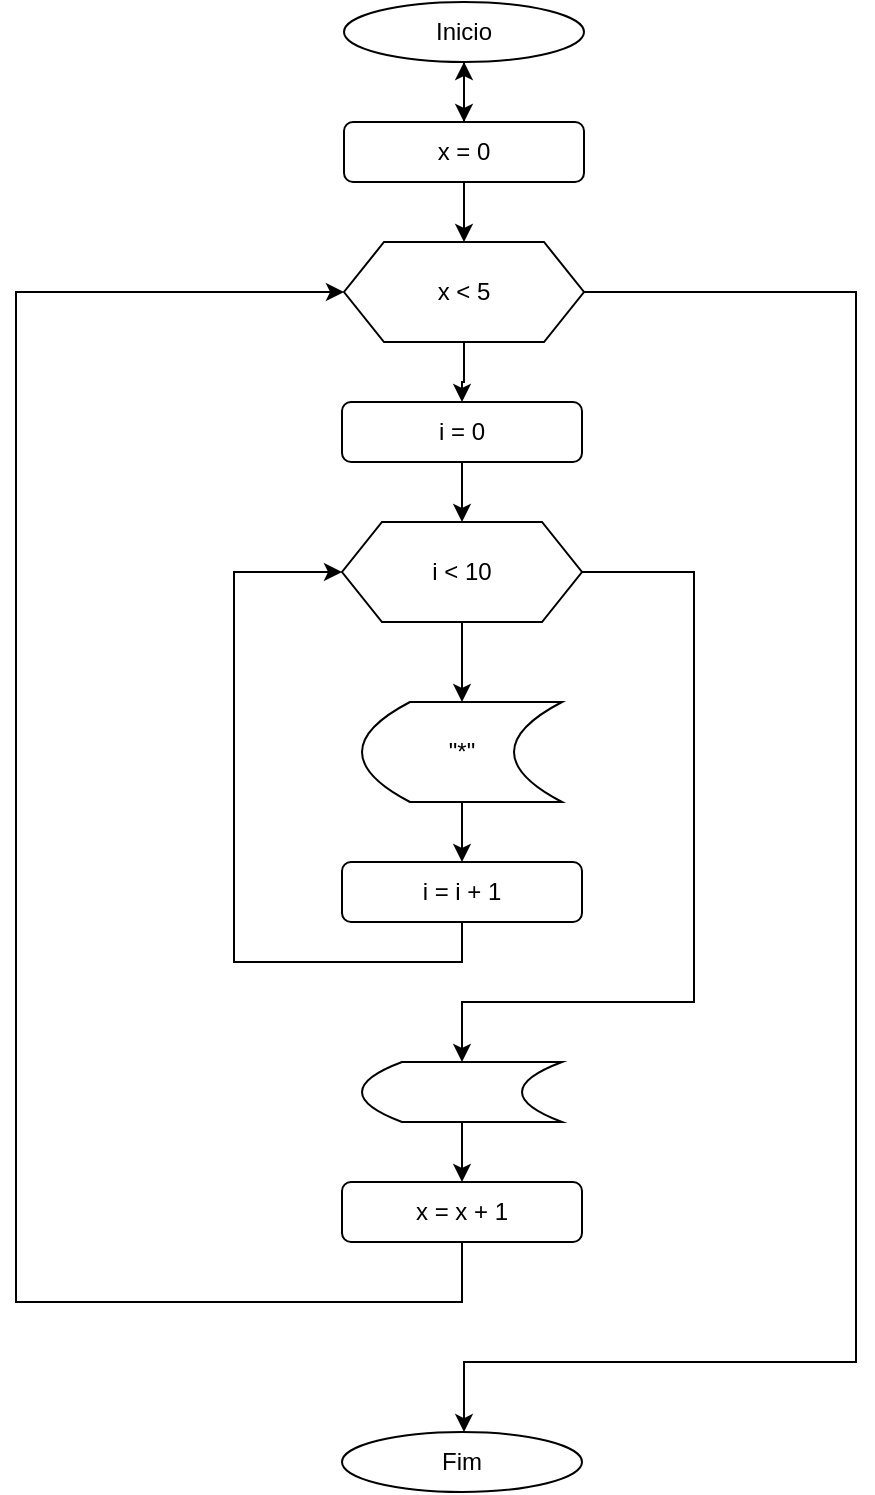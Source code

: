 <mxfile version="13.7.3" type="device"><diagram id="ha575R-qGSeWnll4WsHM" name="Página-1"><mxGraphModel dx="434" dy="2013" grid="1" gridSize="10" guides="1" tooltips="1" connect="1" arrows="1" fold="1" page="1" pageScale="1" pageWidth="827" pageHeight="1169" math="0" shadow="0"><root><mxCell id="0"/><mxCell id="1" parent="0"/><mxCell id="J9i7vLkAi6B9SCu07eii-11" value="" style="edgeStyle=orthogonalEdgeStyle;rounded=0;orthogonalLoop=1;jettySize=auto;html=1;entryX=0.5;entryY=0;entryDx=0;entryDy=0;" edge="1" parent="1" source="J9i7vLkAi6B9SCu07eii-1" target="J9i7vLkAi6B9SCu07eii-21"><mxGeometry relative="1" as="geometry"/></mxCell><mxCell id="J9i7vLkAi6B9SCu07eii-1" value="Inicio" style="ellipse;whiteSpace=wrap;html=1;" vertex="1" parent="1"><mxGeometry x="294" y="-160" width="120" height="30" as="geometry"/></mxCell><mxCell id="J9i7vLkAi6B9SCu07eii-2" value="Fim" style="ellipse;whiteSpace=wrap;html=1;" vertex="1" parent="1"><mxGeometry x="293" y="555" width="120" height="30" as="geometry"/></mxCell><mxCell id="J9i7vLkAi6B9SCu07eii-7" style="edgeStyle=orthogonalEdgeStyle;rounded=0;orthogonalLoop=1;jettySize=auto;html=1;exitX=0.5;exitY=1;exitDx=0;exitDy=0;entryX=0;entryY=0.5;entryDx=0;entryDy=0;" edge="1" parent="1" source="J9i7vLkAi6B9SCu07eii-13" target="J9i7vLkAi6B9SCu07eii-6"><mxGeometry relative="1" as="geometry"><mxPoint x="353.172" y="280" as="targetPoint"/><Array as="points"><mxPoint x="353" y="320"/><mxPoint x="239" y="320"/><mxPoint x="239" y="125"/></Array></mxGeometry></mxCell><mxCell id="J9i7vLkAi6B9SCu07eii-14" value="" style="edgeStyle=orthogonalEdgeStyle;rounded=0;orthogonalLoop=1;jettySize=auto;html=1;entryX=0.5;entryY=0;entryDx=0;entryDy=0;" edge="1" parent="1" source="J9i7vLkAi6B9SCu07eii-3" target="J9i7vLkAi6B9SCu07eii-13"><mxGeometry relative="1" as="geometry"/></mxCell><mxCell id="J9i7vLkAi6B9SCu07eii-3" value="&quot;*&quot;" style="shape=dataStorage;whiteSpace=wrap;html=1;fixedSize=1;size=24;" vertex="1" parent="1"><mxGeometry x="303" y="190" width="100" height="50" as="geometry"/></mxCell><mxCell id="J9i7vLkAi6B9SCu07eii-8" value="" style="edgeStyle=orthogonalEdgeStyle;rounded=0;orthogonalLoop=1;jettySize=auto;html=1;" edge="1" parent="1" source="J9i7vLkAi6B9SCu07eii-6" target="J9i7vLkAi6B9SCu07eii-3"><mxGeometry relative="1" as="geometry"/></mxCell><mxCell id="J9i7vLkAi6B9SCu07eii-15" style="edgeStyle=orthogonalEdgeStyle;rounded=0;orthogonalLoop=1;jettySize=auto;html=1;" edge="1" parent="1" source="J9i7vLkAi6B9SCu07eii-6" target="J9i7vLkAi6B9SCu07eii-17"><mxGeometry relative="1" as="geometry"><Array as="points"><mxPoint x="469" y="125"/><mxPoint x="469" y="340"/><mxPoint x="353" y="340"/></Array></mxGeometry></mxCell><mxCell id="J9i7vLkAi6B9SCu07eii-6" value="i &amp;lt; 10" style="shape=hexagon;perimeter=hexagonPerimeter2;whiteSpace=wrap;html=1;fixedSize=1;" vertex="1" parent="1"><mxGeometry x="293" y="100" width="120" height="50" as="geometry"/></mxCell><mxCell id="J9i7vLkAi6B9SCu07eii-12" value="" style="edgeStyle=orthogonalEdgeStyle;rounded=0;orthogonalLoop=1;jettySize=auto;html=1;" edge="1" parent="1" source="J9i7vLkAi6B9SCu07eii-9" target="J9i7vLkAi6B9SCu07eii-6"><mxGeometry relative="1" as="geometry"/></mxCell><mxCell id="J9i7vLkAi6B9SCu07eii-9" value="i = 0" style="rounded=1;whiteSpace=wrap;html=1;" vertex="1" parent="1"><mxGeometry x="293" y="40" width="120" height="30" as="geometry"/></mxCell><mxCell id="J9i7vLkAi6B9SCu07eii-13" value="i = i + 1" style="rounded=1;whiteSpace=wrap;html=1;" vertex="1" parent="1"><mxGeometry x="293" y="270" width="120" height="30" as="geometry"/></mxCell><mxCell id="J9i7vLkAi6B9SCu07eii-18" value="" style="edgeStyle=orthogonalEdgeStyle;rounded=0;orthogonalLoop=1;jettySize=auto;html=1;entryX=0;entryY=0.5;entryDx=0;entryDy=0;exitX=0.5;exitY=1;exitDx=0;exitDy=0;" edge="1" parent="1" source="J9i7vLkAi6B9SCu07eii-24" target="J9i7vLkAi6B9SCu07eii-19"><mxGeometry relative="1" as="geometry"><Array as="points"><mxPoint x="353" y="490"/><mxPoint x="130" y="490"/><mxPoint x="130" y="-15"/></Array></mxGeometry></mxCell><mxCell id="J9i7vLkAi6B9SCu07eii-25" style="edgeStyle=orthogonalEdgeStyle;rounded=0;orthogonalLoop=1;jettySize=auto;html=1;entryX=0.5;entryY=0;entryDx=0;entryDy=0;" edge="1" parent="1" source="J9i7vLkAi6B9SCu07eii-17" target="J9i7vLkAi6B9SCu07eii-24"><mxGeometry relative="1" as="geometry"/></mxCell><mxCell id="J9i7vLkAi6B9SCu07eii-17" value="" style="shape=dataStorage;whiteSpace=wrap;html=1;fixedSize=1;" vertex="1" parent="1"><mxGeometry x="303" y="370" width="100" height="30" as="geometry"/></mxCell><mxCell id="J9i7vLkAi6B9SCu07eii-20" value="" style="edgeStyle=orthogonalEdgeStyle;rounded=0;orthogonalLoop=1;jettySize=auto;html=1;" edge="1" parent="1" source="J9i7vLkAi6B9SCu07eii-19" target="J9i7vLkAi6B9SCu07eii-9"><mxGeometry relative="1" as="geometry"/></mxCell><mxCell id="J9i7vLkAi6B9SCu07eii-26" style="edgeStyle=orthogonalEdgeStyle;rounded=0;orthogonalLoop=1;jettySize=auto;html=1;" edge="1" parent="1" source="J9i7vLkAi6B9SCu07eii-19" target="J9i7vLkAi6B9SCu07eii-2"><mxGeometry relative="1" as="geometry"><Array as="points"><mxPoint x="550" y="-15"/><mxPoint x="550" y="520"/><mxPoint x="354" y="520"/></Array></mxGeometry></mxCell><mxCell id="J9i7vLkAi6B9SCu07eii-19" value="x &amp;lt; 5" style="shape=hexagon;perimeter=hexagonPerimeter2;whiteSpace=wrap;html=1;fixedSize=1;" vertex="1" parent="1"><mxGeometry x="294" y="-40" width="120" height="50" as="geometry"/></mxCell><mxCell id="J9i7vLkAi6B9SCu07eii-23" style="edgeStyle=orthogonalEdgeStyle;rounded=0;orthogonalLoop=1;jettySize=auto;html=1;" edge="1" parent="1" source="J9i7vLkAi6B9SCu07eii-21" target="J9i7vLkAi6B9SCu07eii-19"><mxGeometry relative="1" as="geometry"/></mxCell><mxCell id="J9i7vLkAi6B9SCu07eii-27" value="" style="edgeStyle=orthogonalEdgeStyle;rounded=0;orthogonalLoop=1;jettySize=auto;html=1;" edge="1" parent="1" source="J9i7vLkAi6B9SCu07eii-21" target="J9i7vLkAi6B9SCu07eii-1"><mxGeometry relative="1" as="geometry"/></mxCell><mxCell id="J9i7vLkAi6B9SCu07eii-21" value="x = 0" style="rounded=1;whiteSpace=wrap;html=1;" vertex="1" parent="1"><mxGeometry x="294" y="-100" width="120" height="30" as="geometry"/></mxCell><mxCell id="J9i7vLkAi6B9SCu07eii-24" value="x = x + 1" style="rounded=1;whiteSpace=wrap;html=1;" vertex="1" parent="1"><mxGeometry x="293" y="430" width="120" height="30" as="geometry"/></mxCell></root></mxGraphModel></diagram></mxfile>
